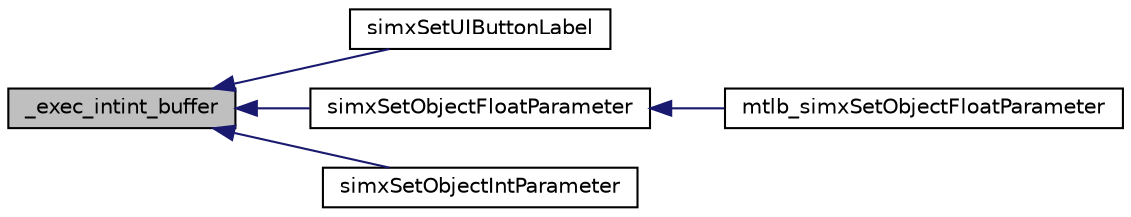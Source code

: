 digraph "_exec_intint_buffer"
{
  edge [fontname="Helvetica",fontsize="10",labelfontname="Helvetica",labelfontsize="10"];
  node [fontname="Helvetica",fontsize="10",shape=record];
  rankdir="LR";
  Node1 [label="_exec_intint_buffer",height=0.2,width=0.4,color="black", fillcolor="grey75", style="filled" fontcolor="black"];
  Node1 -> Node2 [dir="back",color="midnightblue",fontsize="10",style="solid",fontname="Helvetica"];
  Node2 [label="simxSetUIButtonLabel",height=0.2,width=0.4,color="black", fillcolor="white", style="filled",URL="$ext_api_8h.html#ac26680d5d7a479f79490547e422360ef"];
  Node1 -> Node3 [dir="back",color="midnightblue",fontsize="10",style="solid",fontname="Helvetica"];
  Node3 [label="simxSetObjectFloatParameter",height=0.2,width=0.4,color="black", fillcolor="white", style="filled",URL="$ext_api_8h.html#a8d4d2c80491c6a6b8ab5aa70c529bb18"];
  Node3 -> Node4 [dir="back",color="midnightblue",fontsize="10",style="solid",fontname="Helvetica"];
  Node4 [label="mtlb_simxSetObjectFloatParameter",height=0.2,width=0.4,color="black", fillcolor="white", style="filled",URL="$ext_api_8h.html#ae7f0fc7dfa535a7fbe2433d3f0f2b36b"];
  Node1 -> Node5 [dir="back",color="midnightblue",fontsize="10",style="solid",fontname="Helvetica"];
  Node5 [label="simxSetObjectIntParameter",height=0.2,width=0.4,color="black", fillcolor="white", style="filled",URL="$ext_api_8h.html#a9d2b78efea2f924f805eea8fbe84325a"];
}
